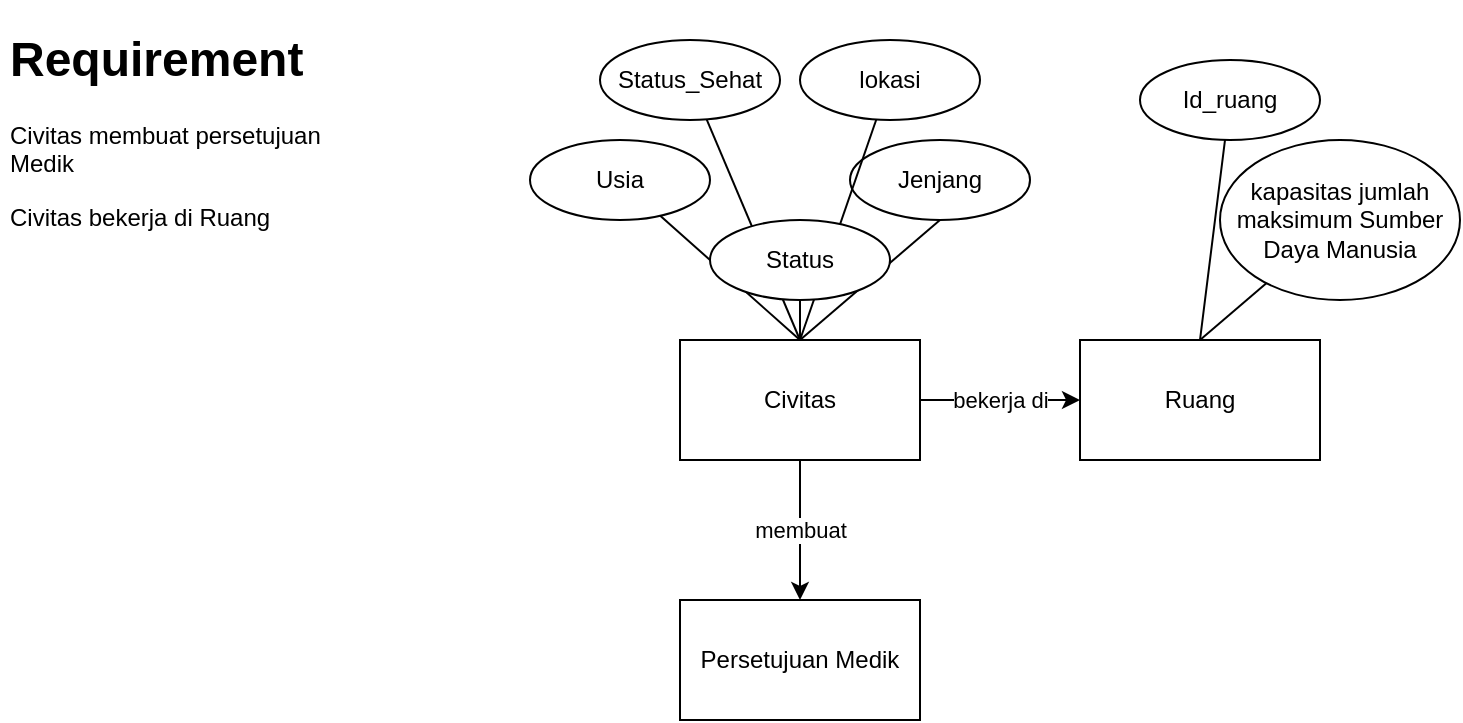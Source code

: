 <mxfile version="13.1.2" type="github"><diagram id="-mS7E-h-gd0SV2IXoJeC" name="Page-1"><mxGraphModel dx="868" dy="460" grid="1" gridSize="10" guides="1" tooltips="1" connect="1" arrows="1" fold="1" page="1" pageScale="1" pageWidth="850" pageHeight="1100" math="0" shadow="0"><root><mxCell id="0"/><mxCell id="1" parent="0"/><mxCell id="p3s3s-TY827bSZmrgXS7-29" style="edgeStyle=none;rounded=0;orthogonalLoop=1;jettySize=auto;html=1;endArrow=none;endFill=0;entryX=0.5;entryY=0;entryDx=0;entryDy=0;" edge="1" parent="1" source="p3s3s-TY827bSZmrgXS7-3" target="p3s3s-TY827bSZmrgXS7-12"><mxGeometry relative="1" as="geometry"/></mxCell><mxCell id="p3s3s-TY827bSZmrgXS7-3" value="kapasitas jumlah maksimum Sumber Daya Manusia" style="ellipse;whiteSpace=wrap;html=1;" vertex="1" parent="1"><mxGeometry x="630" y="80" width="120" height="80" as="geometry"/></mxCell><mxCell id="p3s3s-TY827bSZmrgXS7-30" style="edgeStyle=none;rounded=0;orthogonalLoop=1;jettySize=auto;html=1;entryX=0.5;entryY=0;entryDx=0;entryDy=0;endArrow=none;endFill=0;" edge="1" parent="1" source="p3s3s-TY827bSZmrgXS7-8" target="p3s3s-TY827bSZmrgXS7-12"><mxGeometry relative="1" as="geometry"/></mxCell><mxCell id="p3s3s-TY827bSZmrgXS7-8" value="Id_ruang" style="ellipse;whiteSpace=wrap;html=1;" vertex="1" parent="1"><mxGeometry x="590" y="40" width="90" height="40" as="geometry"/></mxCell><mxCell id="p3s3s-TY827bSZmrgXS7-9" value="Jenjang" style="ellipse;whiteSpace=wrap;html=1;" vertex="1" parent="1"><mxGeometry x="445" y="80" width="90" height="40" as="geometry"/></mxCell><mxCell id="p3s3s-TY827bSZmrgXS7-17" value="membuat" style="edgeStyle=orthogonalEdgeStyle;rounded=0;orthogonalLoop=1;jettySize=auto;html=1;" edge="1" parent="1" source="p3s3s-TY827bSZmrgXS7-10" target="p3s3s-TY827bSZmrgXS7-16"><mxGeometry relative="1" as="geometry"/></mxCell><mxCell id="p3s3s-TY827bSZmrgXS7-34" value="bekerja di" style="edgeStyle=orthogonalEdgeStyle;rounded=0;orthogonalLoop=1;jettySize=auto;html=1;entryX=0;entryY=0.5;entryDx=0;entryDy=0;endArrow=classic;endFill=1;" edge="1" parent="1" source="p3s3s-TY827bSZmrgXS7-10" target="p3s3s-TY827bSZmrgXS7-12"><mxGeometry relative="1" as="geometry"><Array as="points"><mxPoint x="540" y="210"/><mxPoint x="540" y="210"/></Array></mxGeometry></mxCell><mxCell id="p3s3s-TY827bSZmrgXS7-10" value="Civitas" style="rounded=0;whiteSpace=wrap;html=1;" vertex="1" parent="1"><mxGeometry x="360" y="180" width="120" height="60" as="geometry"/></mxCell><mxCell id="p3s3s-TY827bSZmrgXS7-12" value="Ruang" style="rounded=0;whiteSpace=wrap;html=1;" vertex="1" parent="1"><mxGeometry x="560" y="180" width="120" height="60" as="geometry"/></mxCell><mxCell id="p3s3s-TY827bSZmrgXS7-24" style="rounded=0;orthogonalLoop=1;jettySize=auto;html=1;endArrow=none;endFill=0;" edge="1" parent="1" source="p3s3s-TY827bSZmrgXS7-13" target="p3s3s-TY827bSZmrgXS7-10"><mxGeometry relative="1" as="geometry"/></mxCell><mxCell id="p3s3s-TY827bSZmrgXS7-28" style="edgeStyle=none;rounded=0;orthogonalLoop=1;jettySize=auto;html=1;entryX=0.5;entryY=0;entryDx=0;entryDy=0;endArrow=none;endFill=0;" edge="1" parent="1" source="p3s3s-TY827bSZmrgXS7-14" target="p3s3s-TY827bSZmrgXS7-10"><mxGeometry relative="1" as="geometry"/></mxCell><mxCell id="p3s3s-TY827bSZmrgXS7-14" value="Usia" style="ellipse;whiteSpace=wrap;html=1;" vertex="1" parent="1"><mxGeometry x="285" y="80" width="90" height="40" as="geometry"/></mxCell><mxCell id="p3s3s-TY827bSZmrgXS7-26" style="edgeStyle=none;rounded=0;orthogonalLoop=1;jettySize=auto;html=1;endArrow=none;endFill=0;" edge="1" parent="1" source="p3s3s-TY827bSZmrgXS7-15"><mxGeometry relative="1" as="geometry"><mxPoint x="420" y="180" as="targetPoint"/></mxGeometry></mxCell><mxCell id="p3s3s-TY827bSZmrgXS7-15" value="Status_Sehat" style="ellipse;whiteSpace=wrap;html=1;" vertex="1" parent="1"><mxGeometry x="320" y="30" width="90" height="40" as="geometry"/></mxCell><mxCell id="p3s3s-TY827bSZmrgXS7-16" value="Persetujuan Medik" style="rounded=0;whiteSpace=wrap;html=1;" vertex="1" parent="1"><mxGeometry x="360" y="310" width="120" height="60" as="geometry"/></mxCell><mxCell id="p3s3s-TY827bSZmrgXS7-27" style="edgeStyle=none;rounded=0;orthogonalLoop=1;jettySize=auto;html=1;endArrow=none;endFill=0;" edge="1" parent="1" source="p3s3s-TY827bSZmrgXS7-21"><mxGeometry relative="1" as="geometry"><mxPoint x="420" y="180" as="targetPoint"/></mxGeometry></mxCell><mxCell id="p3s3s-TY827bSZmrgXS7-21" value="lokasi" style="ellipse;whiteSpace=wrap;html=1;" vertex="1" parent="1"><mxGeometry x="420" y="30" width="90" height="40" as="geometry"/></mxCell><mxCell id="p3s3s-TY827bSZmrgXS7-25" style="rounded=0;orthogonalLoop=1;jettySize=auto;html=1;endArrow=none;endFill=0;exitX=0.5;exitY=1;exitDx=0;exitDy=0;entryX=0.5;entryY=0;entryDx=0;entryDy=0;" edge="1" parent="1" source="p3s3s-TY827bSZmrgXS7-9" target="p3s3s-TY827bSZmrgXS7-10"><mxGeometry relative="1" as="geometry"><mxPoint x="430" y="170" as="sourcePoint"/><mxPoint x="430" y="190" as="targetPoint"/></mxGeometry></mxCell><mxCell id="p3s3s-TY827bSZmrgXS7-13" value="Status" style="ellipse;whiteSpace=wrap;html=1;" vertex="1" parent="1"><mxGeometry x="375" y="120" width="90" height="40" as="geometry"/></mxCell><mxCell id="p3s3s-TY827bSZmrgXS7-33" value="&lt;h1&gt;Requirement&lt;/h1&gt;&lt;p&gt;Civitas membuat persetujuan Medik&lt;/p&gt;&lt;p&gt;Civitas bekerja di Ruang&lt;/p&gt;" style="text;html=1;strokeColor=none;fillColor=none;spacing=5;spacingTop=-20;whiteSpace=wrap;overflow=hidden;rounded=0;" vertex="1" parent="1"><mxGeometry x="20" y="20" width="190" height="120" as="geometry"/></mxCell></root></mxGraphModel></diagram></mxfile>